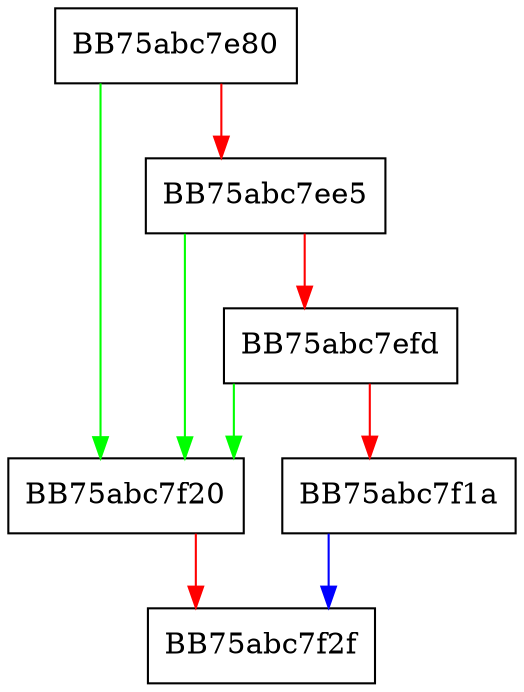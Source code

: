 digraph NetEmuAPI_LocalsUncompress {
  node [shape="box"];
  graph [splines=ortho];
  BB75abc7e80 -> BB75abc7f20 [color="green"];
  BB75abc7e80 -> BB75abc7ee5 [color="red"];
  BB75abc7ee5 -> BB75abc7f20 [color="green"];
  BB75abc7ee5 -> BB75abc7efd [color="red"];
  BB75abc7efd -> BB75abc7f20 [color="green"];
  BB75abc7efd -> BB75abc7f1a [color="red"];
  BB75abc7f1a -> BB75abc7f2f [color="blue"];
  BB75abc7f20 -> BB75abc7f2f [color="red"];
}
